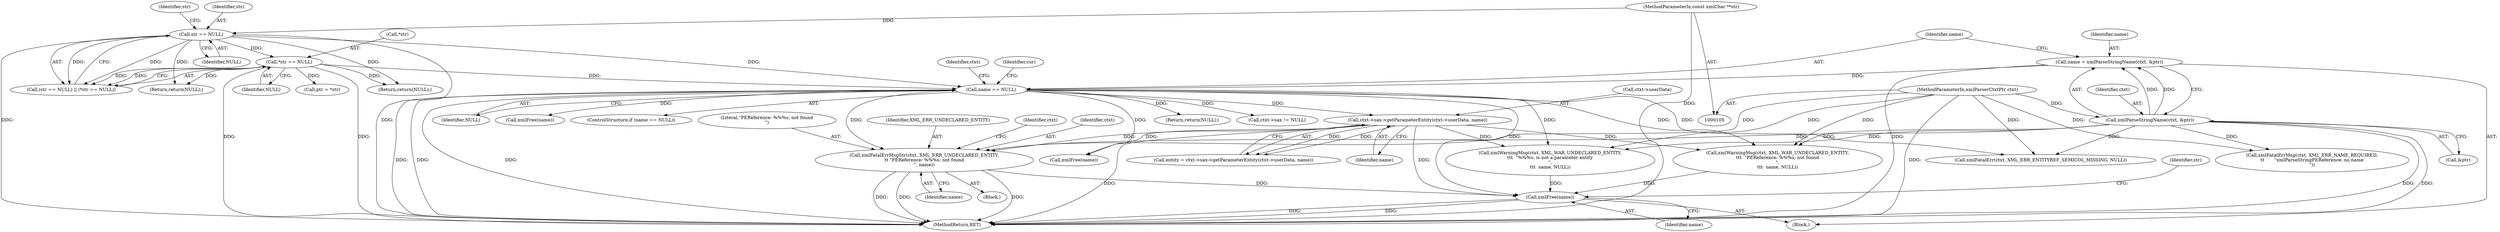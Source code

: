digraph "0_Chrome_d0947db40187f4708c58e64cbd6013faf9eddeed_35@pointer" {
"1000247" [label="(Call,xmlFatalErrMsgStr(ctxt, XML_ERR_UNDECLARED_ENTITY,\n\t\t \"PEReference: %%%s; not found\n\", name))"];
"1000145" [label="(Call,xmlParseStringName(ctxt, &ptr))"];
"1000106" [label="(MethodParameterIn,xmlParserCtxtPtr ctxt)"];
"1000150" [label="(Call,name == NULL)"];
"1000143" [label="(Call,name = xmlParseStringName(ctxt, &ptr))"];
"1000118" [label="(Call,str == NULL)"];
"1000107" [label="(MethodParameterIn,const xmlChar **str)"];
"1000121" [label="(Call,*str == NULL)"];
"1000207" [label="(Call,ctxt->sax->getParameterEntity(ctxt->userData, name))"];
"1000291" [label="(Call,xmlFree(name))"];
"1000108" [label="(Block,)"];
"1000251" [label="(Identifier,name)"];
"1000208" [label="(Call,ctxt->userData)"];
"1000249" [label="(Identifier,XML_ERR_UNDECLARED_ENTITY)"];
"1000124" [label="(Identifier,NULL)"];
"1000118" [label="(Call,str == NULL)"];
"1000107" [label="(MethodParameterIn,const xmlChar **str)"];
"1000127" [label="(Call,ptr = *str)"];
"1000149" [label="(ControlStructure,if (name == NULL))"];
"1000207" [label="(Call,ctxt->sax->getParameterEntity(ctxt->userData, name))"];
"1000155" [label="(Identifier,ctxt)"];
"1000288" [label="(Identifier,ctxt)"];
"1000106" [label="(MethodParameterIn,xmlParserCtxtPtr ctxt)"];
"1000119" [label="(Identifier,str)"];
"1000125" [label="(Return,return(NULL);)"];
"1000205" [label="(Call,entity = ctxt->sax->getParameterEntity(ctxt->userData, name))"];
"1000295" [label="(Identifier,str)"];
"1000291" [label="(Call,xmlFree(name))"];
"1000219" [label="(Call,xmlFree(name))"];
"1000151" [label="(Identifier,name)"];
"1000280" [label="(Call,xmlWarningMsg(ctxt, XML_WAR_UNDECLARED_ENTITY,\n\t\t\t  \"%%%s; is not a parameter entity\n\",\n\t\t\t  name, NULL))"];
"1000248" [label="(Identifier,ctxt)"];
"1000150" [label="(Call,name == NULL)"];
"1000162" [label="(Return,return(NULL);)"];
"1000165" [label="(Identifier,cur)"];
"1000117" [label="(Call,(str == NULL) || (*str == NULL))"];
"1000147" [label="(Call,&ptr)"];
"1000154" [label="(Call,xmlFatalErrMsg(ctxt, XML_ERR_NAME_REQUIRED,\n\t\t       \"xmlParseStringPEReference: no name\n\"))"];
"1000123" [label="(Identifier,str)"];
"1000145" [label="(Call,xmlParseStringName(ctxt, &ptr))"];
"1000122" [label="(Call,*str)"];
"1000193" [label="(Call,ctxt->sax != NULL)"];
"1000152" [label="(Identifier,NULL)"];
"1000254" [label="(Call,xmlWarningMsg(ctxt, XML_WAR_UNDECLARED_ENTITY,\n\t\t\t  \"PEReference: %%%s; not found\n\",\n\t\t\t  name, NULL))"];
"1000292" [label="(Identifier,name)"];
"1000211" [label="(Identifier,name)"];
"1000246" [label="(Block,)"];
"1000247" [label="(Call,xmlFatalErrMsgStr(ctxt, XML_ERR_UNDECLARED_ENTITY,\n\t\t \"PEReference: %%%s; not found\n\", name))"];
"1000173" [label="(Call,xmlFatalErr(ctxt, XML_ERR_ENTITYREF_SEMICOL_MISSING, NULL))"];
"1000177" [label="(Call,xmlFree(name))"];
"1000144" [label="(Identifier,name)"];
"1000299" [label="(MethodReturn,RET)"];
"1000139" [label="(Return,return(NULL);)"];
"1000121" [label="(Call,*str == NULL)"];
"1000146" [label="(Identifier,ctxt)"];
"1000250" [label="(Literal,\"PEReference: %%%s; not found\n\")"];
"1000143" [label="(Call,name = xmlParseStringName(ctxt, &ptr))"];
"1000120" [label="(Identifier,NULL)"];
"1000247" -> "1000246"  [label="AST: "];
"1000247" -> "1000251"  [label="CFG: "];
"1000248" -> "1000247"  [label="AST: "];
"1000249" -> "1000247"  [label="AST: "];
"1000250" -> "1000247"  [label="AST: "];
"1000251" -> "1000247"  [label="AST: "];
"1000288" -> "1000247"  [label="CFG: "];
"1000247" -> "1000299"  [label="DDG: "];
"1000247" -> "1000299"  [label="DDG: "];
"1000247" -> "1000299"  [label="DDG: "];
"1000145" -> "1000247"  [label="DDG: "];
"1000106" -> "1000247"  [label="DDG: "];
"1000150" -> "1000247"  [label="DDG: "];
"1000207" -> "1000247"  [label="DDG: "];
"1000247" -> "1000291"  [label="DDG: "];
"1000145" -> "1000143"  [label="AST: "];
"1000145" -> "1000147"  [label="CFG: "];
"1000146" -> "1000145"  [label="AST: "];
"1000147" -> "1000145"  [label="AST: "];
"1000143" -> "1000145"  [label="CFG: "];
"1000145" -> "1000299"  [label="DDG: "];
"1000145" -> "1000299"  [label="DDG: "];
"1000145" -> "1000143"  [label="DDG: "];
"1000145" -> "1000143"  [label="DDG: "];
"1000106" -> "1000145"  [label="DDG: "];
"1000145" -> "1000154"  [label="DDG: "];
"1000145" -> "1000173"  [label="DDG: "];
"1000145" -> "1000254"  [label="DDG: "];
"1000145" -> "1000280"  [label="DDG: "];
"1000106" -> "1000105"  [label="AST: "];
"1000106" -> "1000299"  [label="DDG: "];
"1000106" -> "1000154"  [label="DDG: "];
"1000106" -> "1000173"  [label="DDG: "];
"1000106" -> "1000254"  [label="DDG: "];
"1000106" -> "1000280"  [label="DDG: "];
"1000150" -> "1000149"  [label="AST: "];
"1000150" -> "1000152"  [label="CFG: "];
"1000151" -> "1000150"  [label="AST: "];
"1000152" -> "1000150"  [label="AST: "];
"1000155" -> "1000150"  [label="CFG: "];
"1000165" -> "1000150"  [label="CFG: "];
"1000150" -> "1000299"  [label="DDG: "];
"1000150" -> "1000299"  [label="DDG: "];
"1000150" -> "1000299"  [label="DDG: "];
"1000143" -> "1000150"  [label="DDG: "];
"1000118" -> "1000150"  [label="DDG: "];
"1000121" -> "1000150"  [label="DDG: "];
"1000150" -> "1000162"  [label="DDG: "];
"1000150" -> "1000173"  [label="DDG: "];
"1000150" -> "1000177"  [label="DDG: "];
"1000150" -> "1000193"  [label="DDG: "];
"1000150" -> "1000207"  [label="DDG: "];
"1000150" -> "1000219"  [label="DDG: "];
"1000150" -> "1000254"  [label="DDG: "];
"1000150" -> "1000280"  [label="DDG: "];
"1000150" -> "1000291"  [label="DDG: "];
"1000143" -> "1000108"  [label="AST: "];
"1000144" -> "1000143"  [label="AST: "];
"1000151" -> "1000143"  [label="CFG: "];
"1000143" -> "1000299"  [label="DDG: "];
"1000118" -> "1000117"  [label="AST: "];
"1000118" -> "1000120"  [label="CFG: "];
"1000119" -> "1000118"  [label="AST: "];
"1000120" -> "1000118"  [label="AST: "];
"1000123" -> "1000118"  [label="CFG: "];
"1000117" -> "1000118"  [label="CFG: "];
"1000118" -> "1000299"  [label="DDG: "];
"1000118" -> "1000299"  [label="DDG: "];
"1000118" -> "1000117"  [label="DDG: "];
"1000118" -> "1000117"  [label="DDG: "];
"1000107" -> "1000118"  [label="DDG: "];
"1000118" -> "1000121"  [label="DDG: "];
"1000118" -> "1000125"  [label="DDG: "];
"1000118" -> "1000139"  [label="DDG: "];
"1000107" -> "1000105"  [label="AST: "];
"1000107" -> "1000299"  [label="DDG: "];
"1000121" -> "1000117"  [label="AST: "];
"1000121" -> "1000124"  [label="CFG: "];
"1000122" -> "1000121"  [label="AST: "];
"1000124" -> "1000121"  [label="AST: "];
"1000117" -> "1000121"  [label="CFG: "];
"1000121" -> "1000299"  [label="DDG: "];
"1000121" -> "1000299"  [label="DDG: "];
"1000121" -> "1000117"  [label="DDG: "];
"1000121" -> "1000117"  [label="DDG: "];
"1000121" -> "1000125"  [label="DDG: "];
"1000121" -> "1000127"  [label="DDG: "];
"1000121" -> "1000139"  [label="DDG: "];
"1000207" -> "1000205"  [label="AST: "];
"1000207" -> "1000211"  [label="CFG: "];
"1000208" -> "1000207"  [label="AST: "];
"1000211" -> "1000207"  [label="AST: "];
"1000205" -> "1000207"  [label="CFG: "];
"1000207" -> "1000299"  [label="DDG: "];
"1000207" -> "1000205"  [label="DDG: "];
"1000207" -> "1000205"  [label="DDG: "];
"1000207" -> "1000219"  [label="DDG: "];
"1000207" -> "1000254"  [label="DDG: "];
"1000207" -> "1000280"  [label="DDG: "];
"1000207" -> "1000291"  [label="DDG: "];
"1000291" -> "1000108"  [label="AST: "];
"1000291" -> "1000292"  [label="CFG: "];
"1000292" -> "1000291"  [label="AST: "];
"1000295" -> "1000291"  [label="CFG: "];
"1000291" -> "1000299"  [label="DDG: "];
"1000291" -> "1000299"  [label="DDG: "];
"1000254" -> "1000291"  [label="DDG: "];
"1000280" -> "1000291"  [label="DDG: "];
}
